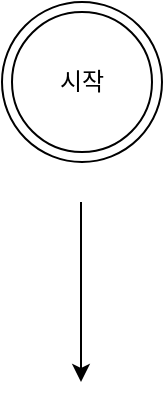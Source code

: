 <mxfile version="24.7.6">
  <diagram name="페이지-1" id="o1draCDDA8K79TMCokVW">
    <mxGraphModel dx="1461" dy="725" grid="1" gridSize="10" guides="1" tooltips="1" connect="1" arrows="1" fold="1" page="1" pageScale="1" pageWidth="827" pageHeight="1169" math="0" shadow="0">
      <root>
        <mxCell id="0" />
        <mxCell id="1" parent="0" />
        <mxCell id="nCu4mmkxvssdXcBfO_t7-3" value="" style="group" vertex="1" connectable="0" parent="1">
          <mxGeometry x="50" y="30" width="80" height="80" as="geometry" />
        </mxCell>
        <mxCell id="nCu4mmkxvssdXcBfO_t7-1" value="" style="ellipse;whiteSpace=wrap;html=1;aspect=fixed;" vertex="1" parent="nCu4mmkxvssdXcBfO_t7-3">
          <mxGeometry width="80" height="80" as="geometry" />
        </mxCell>
        <mxCell id="nCu4mmkxvssdXcBfO_t7-2" value="시작" style="ellipse;whiteSpace=wrap;html=1;aspect=fixed;" vertex="1" parent="nCu4mmkxvssdXcBfO_t7-3">
          <mxGeometry x="5" y="5" width="70" height="70" as="geometry" />
        </mxCell>
        <mxCell id="nCu4mmkxvssdXcBfO_t7-5" value="" style="endArrow=classic;html=1;rounded=0;" edge="1" parent="1">
          <mxGeometry width="50" height="50" relative="1" as="geometry">
            <mxPoint x="89.5" y="130" as="sourcePoint" />
            <mxPoint x="89.5" y="220" as="targetPoint" />
          </mxGeometry>
        </mxCell>
      </root>
    </mxGraphModel>
  </diagram>
</mxfile>
